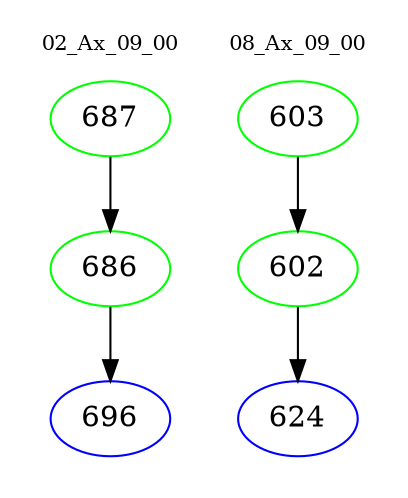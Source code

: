 digraph{
subgraph cluster_0 {
color = white
label = "02_Ax_09_00";
fontsize=10;
T0_687 [label="687", color="green"]
T0_687 -> T0_686 [color="black"]
T0_686 [label="686", color="green"]
T0_686 -> T0_696 [color="black"]
T0_696 [label="696", color="blue"]
}
subgraph cluster_1 {
color = white
label = "08_Ax_09_00";
fontsize=10;
T1_603 [label="603", color="green"]
T1_603 -> T1_602 [color="black"]
T1_602 [label="602", color="green"]
T1_602 -> T1_624 [color="black"]
T1_624 [label="624", color="blue"]
}
}
